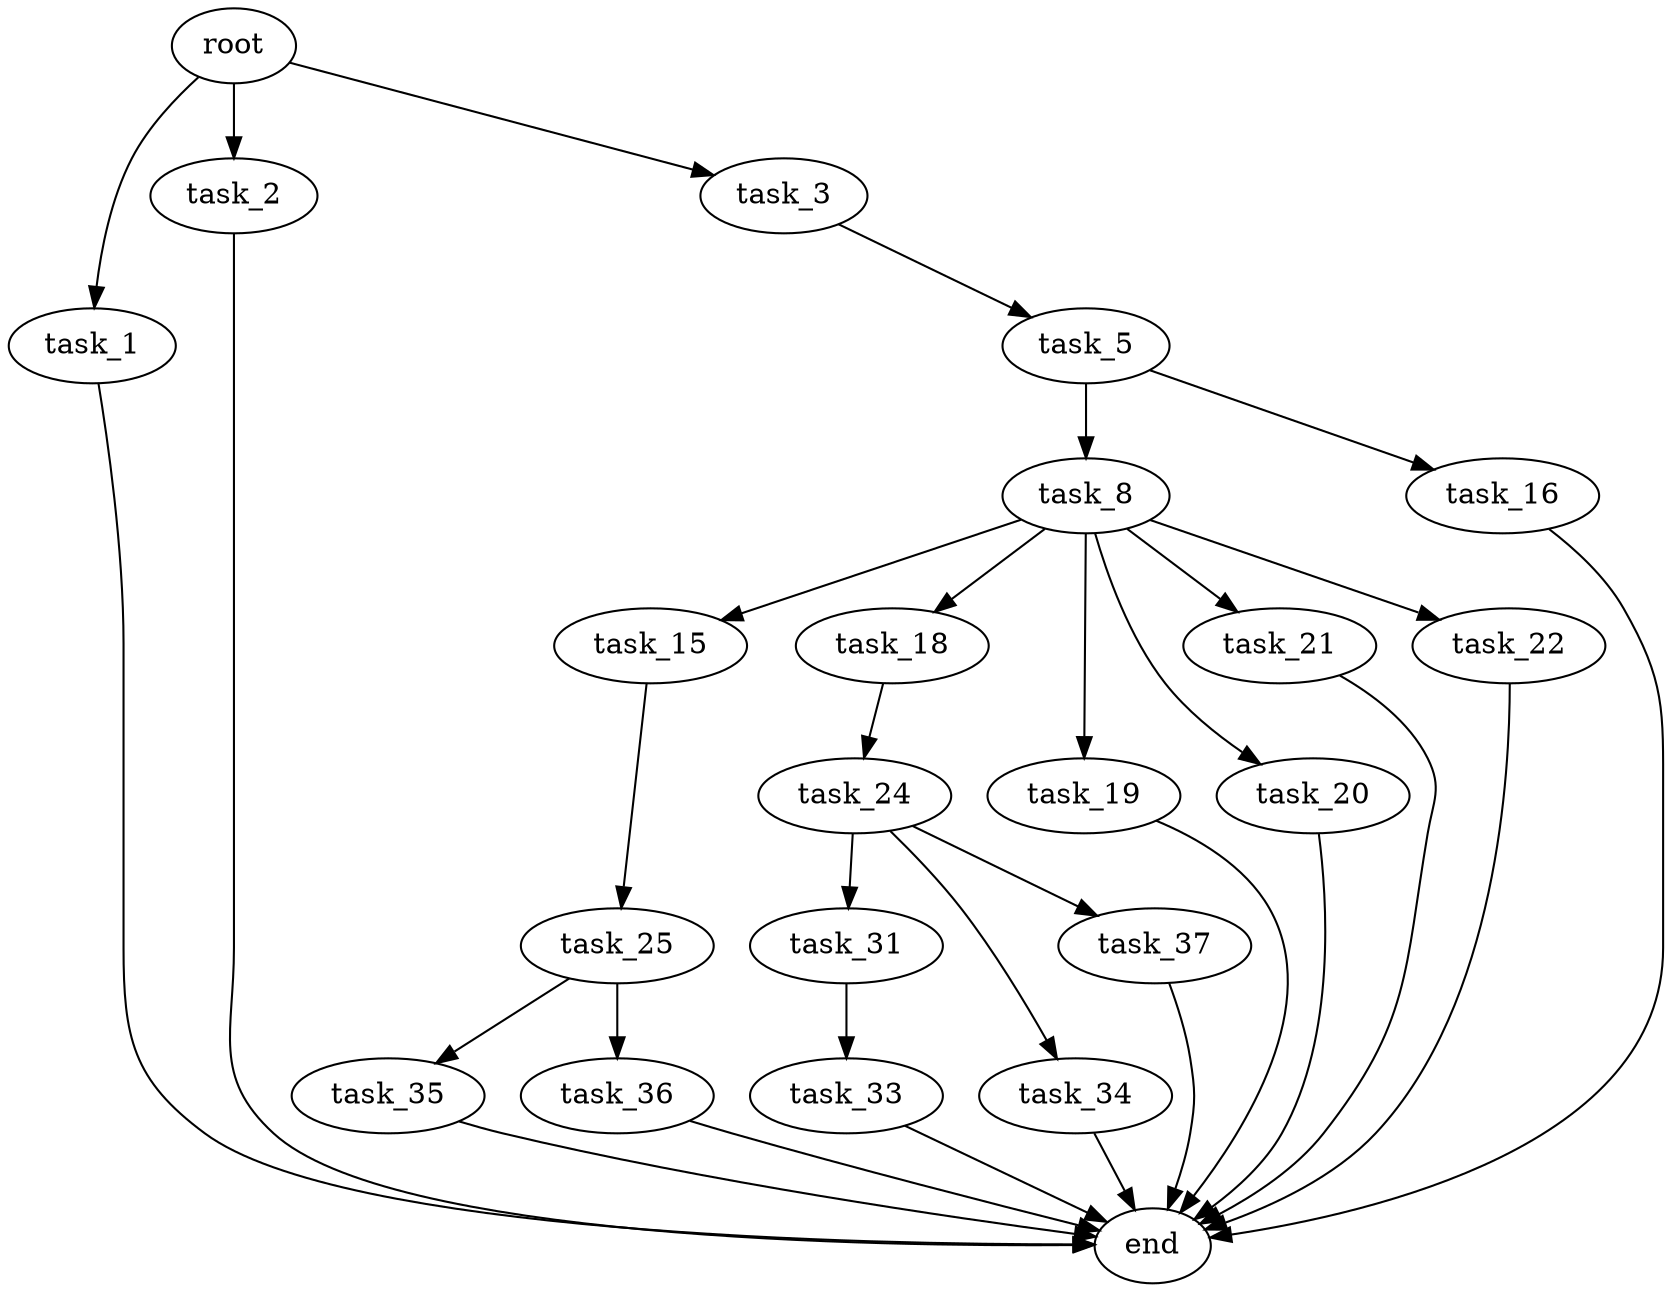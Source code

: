 digraph G {
  root [size="0.000000"];
  task_1 [size="34343417347.000000"];
  task_2 [size="231928233984.000000"];
  task_3 [size="1014764610.000000"];
  task_5 [size="589126232985.000000"];
  task_8 [size="21116929645.000000"];
  task_15 [size="163942345218.000000"];
  task_16 [size="5173863523.000000"];
  task_18 [size="7470926063.000000"];
  task_19 [size="26446763644.000000"];
  task_20 [size="136173100854.000000"];
  task_21 [size="68719476736.000000"];
  task_22 [size="28991029248.000000"];
  task_24 [size="368293445632.000000"];
  task_25 [size="8001426892.000000"];
  task_31 [size="490866739437.000000"];
  task_33 [size="134217728000.000000"];
  task_34 [size="15119447509.000000"];
  task_35 [size="153995845319.000000"];
  task_36 [size="134217728000.000000"];
  task_37 [size="28991029248.000000"];
  end [size="0.000000"];

  root -> task_1 [size="1.000000"];
  root -> task_2 [size="1.000000"];
  root -> task_3 [size="1.000000"];
  task_1 -> end [size="1.000000"];
  task_2 -> end [size="1.000000"];
  task_3 -> task_5 [size="75497472.000000"];
  task_5 -> task_8 [size="411041792.000000"];
  task_5 -> task_16 [size="411041792.000000"];
  task_8 -> task_15 [size="411041792.000000"];
  task_8 -> task_18 [size="411041792.000000"];
  task_8 -> task_19 [size="411041792.000000"];
  task_8 -> task_20 [size="411041792.000000"];
  task_8 -> task_21 [size="411041792.000000"];
  task_8 -> task_22 [size="411041792.000000"];
  task_15 -> task_25 [size="134217728.000000"];
  task_16 -> end [size="1.000000"];
  task_18 -> task_24 [size="134217728.000000"];
  task_19 -> end [size="1.000000"];
  task_20 -> end [size="1.000000"];
  task_21 -> end [size="1.000000"];
  task_22 -> end [size="1.000000"];
  task_24 -> task_31 [size="411041792.000000"];
  task_24 -> task_34 [size="411041792.000000"];
  task_24 -> task_37 [size="411041792.000000"];
  task_25 -> task_35 [size="301989888.000000"];
  task_25 -> task_36 [size="301989888.000000"];
  task_31 -> task_33 [size="679477248.000000"];
  task_33 -> end [size="1.000000"];
  task_34 -> end [size="1.000000"];
  task_35 -> end [size="1.000000"];
  task_36 -> end [size="1.000000"];
  task_37 -> end [size="1.000000"];
}
